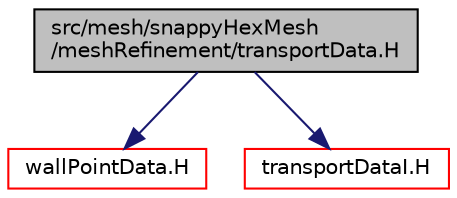 digraph "src/mesh/snappyHexMesh/meshRefinement/transportData.H"
{
  bgcolor="transparent";
  edge [fontname="Helvetica",fontsize="10",labelfontname="Helvetica",labelfontsize="10"];
  node [fontname="Helvetica",fontsize="10",shape=record];
  Node1 [label="src/mesh/snappyHexMesh\l/meshRefinement/transportData.H",height=0.2,width=0.4,color="black", fillcolor="grey75", style="filled" fontcolor="black"];
  Node1 -> Node2 [color="midnightblue",fontsize="10",style="solid",fontname="Helvetica"];
  Node2 [label="wallPointData.H",height=0.2,width=0.4,color="red",URL="$wallPointData_8H.html"];
  Node1 -> Node3 [color="midnightblue",fontsize="10",style="solid",fontname="Helvetica"];
  Node3 [label="transportDataI.H",height=0.2,width=0.4,color="red",URL="$transportDataI_8H.html"];
}
